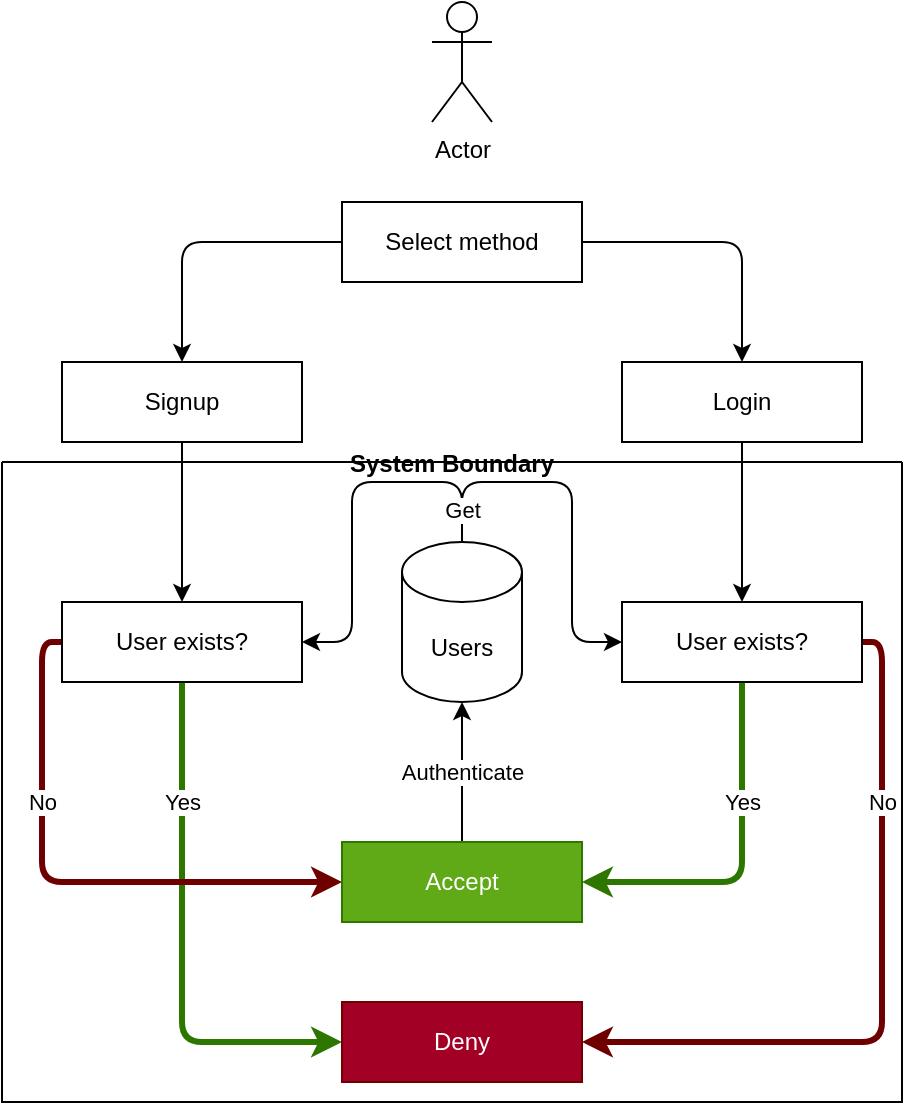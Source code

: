 <mxfile>
    <diagram id="aqXU1cbbsbteXyG9YhcQ" name="Page-1">
        <mxGraphModel dx="2180" dy="1411" grid="1" gridSize="10" guides="1" tooltips="1" connect="1" arrows="1" fold="1" page="1" pageScale="1" pageWidth="1169" pageHeight="827" math="0" shadow="0">
            <root>
                <mxCell id="0"/>
                <mxCell id="1" parent="0"/>
                <mxCell id="12" style="edgeStyle=none;html=1;exitX=0.5;exitY=1;exitDx=0;exitDy=0;entryX=0.5;entryY=0;entryDx=0;entryDy=0;" parent="1" source="2" target="8" edge="1">
                    <mxGeometry relative="1" as="geometry"/>
                </mxCell>
                <mxCell id="2" value="Login" style="rounded=0;whiteSpace=wrap;html=1;" parent="1" vertex="1">
                    <mxGeometry x="680" y="200" width="120" height="40" as="geometry"/>
                </mxCell>
                <mxCell id="11" style="edgeStyle=none;html=1;exitX=0.5;exitY=1;exitDx=0;exitDy=0;entryX=0.5;entryY=0;entryDx=0;entryDy=0;" parent="1" source="3" target="7" edge="1">
                    <mxGeometry relative="1" as="geometry"/>
                </mxCell>
                <mxCell id="3" value="Signup" style="rounded=0;whiteSpace=wrap;html=1;" parent="1" vertex="1">
                    <mxGeometry x="400" y="200" width="120" height="40" as="geometry"/>
                </mxCell>
                <mxCell id="30" style="edgeStyle=orthogonalEdgeStyle;html=1;exitX=0.5;exitY=0;exitDx=0;exitDy=0;exitPerimeter=0;entryX=1;entryY=0.5;entryDx=0;entryDy=0;" parent="1" source="6" target="7" edge="1">
                    <mxGeometry relative="1" as="geometry">
                        <Array as="points">
                            <mxPoint x="600" y="260"/>
                            <mxPoint x="545" y="260"/>
                            <mxPoint x="545" y="340"/>
                        </Array>
                    </mxGeometry>
                </mxCell>
                <mxCell id="31" value="Get" style="edgeStyle=orthogonalEdgeStyle;html=1;exitX=0.5;exitY=0;exitDx=0;exitDy=0;exitPerimeter=0;entryX=0;entryY=0.5;entryDx=0;entryDy=0;" parent="1" source="6" target="8" edge="1">
                    <mxGeometry x="-0.826" relative="1" as="geometry">
                        <Array as="points">
                            <mxPoint x="600" y="260"/>
                            <mxPoint x="655" y="260"/>
                            <mxPoint x="655" y="340"/>
                        </Array>
                        <mxPoint as="offset"/>
                    </mxGeometry>
                </mxCell>
                <mxCell id="6" value="Users" style="shape=cylinder3;whiteSpace=wrap;html=1;boundedLbl=1;backgroundOutline=1;size=15;" parent="1" vertex="1">
                    <mxGeometry x="570" y="290" width="60" height="80" as="geometry"/>
                </mxCell>
                <mxCell id="21" value="Yes" style="edgeStyle=orthogonalEdgeStyle;html=1;exitX=0.5;exitY=1;exitDx=0;exitDy=0;entryX=0;entryY=0.5;entryDx=0;entryDy=0;fillColor=#60a917;strokeColor=#2D7600;strokeWidth=3;" parent="1" source="7" target="24" edge="1">
                    <mxGeometry x="-0.538" relative="1" as="geometry">
                        <mxPoint x="460" y="440" as="targetPoint"/>
                        <mxPoint as="offset"/>
                    </mxGeometry>
                </mxCell>
                <mxCell id="22" value="No" style="edgeStyle=orthogonalEdgeStyle;html=1;exitX=0;exitY=0.5;exitDx=0;exitDy=0;entryX=0;entryY=0.5;entryDx=0;entryDy=0;fillColor=#a20025;strokeColor=#6F0000;strokeWidth=3;" parent="1" source="7" target="23" edge="1">
                    <mxGeometry x="-0.357" relative="1" as="geometry">
                        <mxPoint x="300" y="440" as="targetPoint"/>
                        <mxPoint as="offset"/>
                    </mxGeometry>
                </mxCell>
                <mxCell id="7" value="User exists?" style="rounded=0;whiteSpace=wrap;html=1;" parent="1" vertex="1">
                    <mxGeometry x="400" y="320" width="120" height="40" as="geometry"/>
                </mxCell>
                <mxCell id="15" value="Yes" style="edgeStyle=orthogonalEdgeStyle;html=1;exitX=0.5;exitY=1;exitDx=0;exitDy=0;entryX=1;entryY=0.5;entryDx=0;entryDy=0;fillColor=#60a917;strokeColor=#2D7600;strokeWidth=3;" parent="1" source="8" target="23" edge="1">
                    <mxGeometry x="-0.333" relative="1" as="geometry">
                        <mxPoint x="740" y="440" as="targetPoint"/>
                        <mxPoint as="offset"/>
                    </mxGeometry>
                </mxCell>
                <mxCell id="16" value="No" style="edgeStyle=orthogonalEdgeStyle;html=1;exitX=1;exitY=0.5;exitDx=0;exitDy=0;entryX=1;entryY=0.5;entryDx=0;entryDy=0;fillColor=#a20025;strokeColor=#6F0000;strokeWidth=3;" parent="1" source="8" target="24" edge="1">
                    <mxGeometry x="-0.5" relative="1" as="geometry">
                        <mxPoint x="900" y="440" as="targetPoint"/>
                        <mxPoint as="offset"/>
                    </mxGeometry>
                </mxCell>
                <mxCell id="8" value="User exists?" style="rounded=0;whiteSpace=wrap;html=1;" parent="1" vertex="1">
                    <mxGeometry x="680" y="320" width="120" height="40" as="geometry"/>
                </mxCell>
                <mxCell id="29" value="Authenticate" style="edgeStyle=orthogonalEdgeStyle;html=1;exitX=0.5;exitY=0;exitDx=0;exitDy=0;entryX=0.5;entryY=1;entryDx=0;entryDy=0;entryPerimeter=0;" parent="1" source="23" target="6" edge="1">
                    <mxGeometry relative="1" as="geometry"/>
                </mxCell>
                <mxCell id="23" value="Accept" style="rounded=0;whiteSpace=wrap;html=1;fillColor=#60a917;fontColor=#ffffff;strokeColor=#2D7600;" parent="1" vertex="1">
                    <mxGeometry x="540" y="440" width="120" height="40" as="geometry"/>
                </mxCell>
                <mxCell id="24" value="Deny" style="rounded=0;whiteSpace=wrap;html=1;fillColor=#a20025;fontColor=#ffffff;strokeColor=#6F0000;" parent="1" vertex="1">
                    <mxGeometry x="540" y="520" width="120" height="40" as="geometry"/>
                </mxCell>
                <mxCell id="26" style="edgeStyle=orthogonalEdgeStyle;html=1;exitX=0;exitY=0.5;exitDx=0;exitDy=0;" parent="1" source="25" target="3" edge="1">
                    <mxGeometry relative="1" as="geometry"/>
                </mxCell>
                <mxCell id="33" style="edgeStyle=orthogonalEdgeStyle;html=1;exitX=1;exitY=0.5;exitDx=0;exitDy=0;entryX=0.5;entryY=0;entryDx=0;entryDy=0;" edge="1" parent="1" source="25" target="2">
                    <mxGeometry relative="1" as="geometry"/>
                </mxCell>
                <mxCell id="25" value="Select method" style="rounded=0;whiteSpace=wrap;html=1;" parent="1" vertex="1">
                    <mxGeometry x="540" y="120" width="120" height="40" as="geometry"/>
                </mxCell>
                <mxCell id="28" value="Actor" style="shape=umlActor;verticalLabelPosition=bottom;verticalAlign=top;html=1;outlineConnect=0;" parent="1" vertex="1">
                    <mxGeometry x="585" y="20" width="30" height="60" as="geometry"/>
                </mxCell>
                <mxCell id="32" value="System Boundary" style="swimlane;startSize=0;" vertex="1" parent="1">
                    <mxGeometry x="370" y="250" width="450" height="320" as="geometry">
                        <mxRectangle x="370" y="250" width="140" height="30" as="alternateBounds"/>
                    </mxGeometry>
                </mxCell>
            </root>
        </mxGraphModel>
    </diagram>
</mxfile>